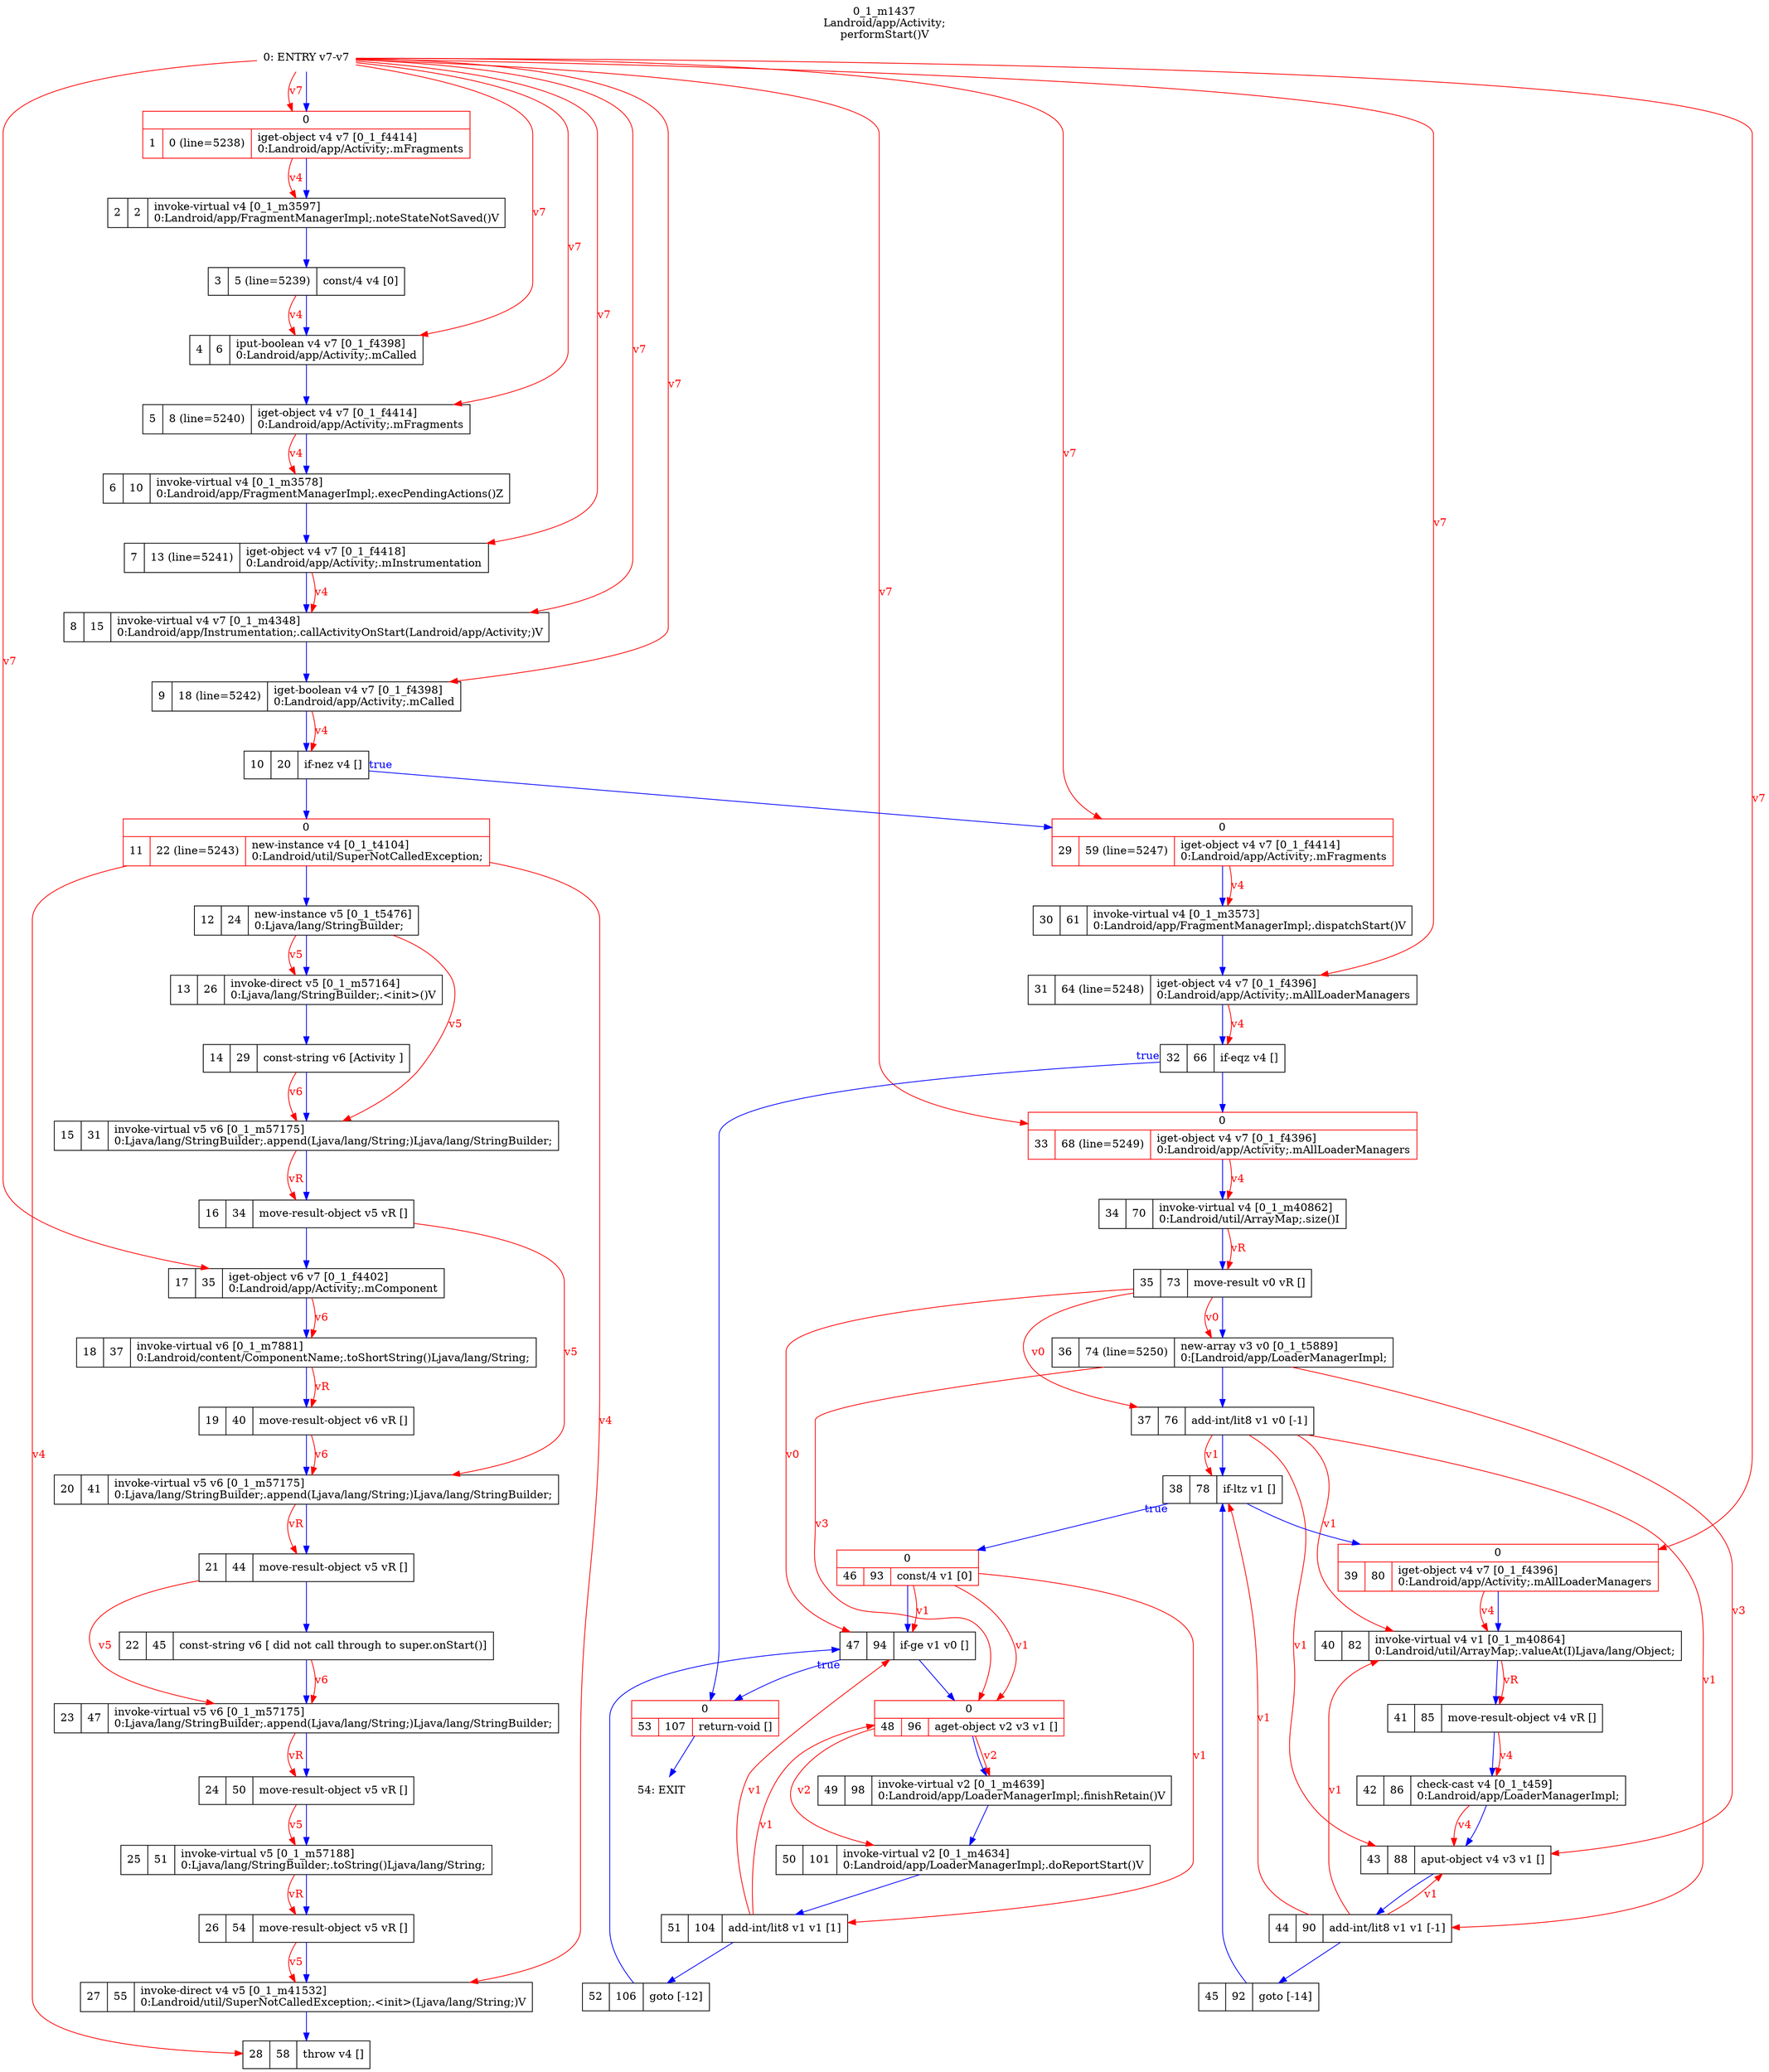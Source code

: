digraph G {
rankdir=UD;
labelloc=t;
label="0_1_m1437\nLandroid/app/Activity;
performStart()V";
0[label="0: ENTRY v7-v7",shape=plaintext];
1[label="{0|{1|0 (line=5238)|iget-object v4 v7 [0_1_f4414]\l0:Landroid/app/Activity;.mFragments\l}}",shape=record, color=red];
2[label="2|2|invoke-virtual v4 [0_1_m3597]\l0:Landroid/app/FragmentManagerImpl;.noteStateNotSaved()V\l",shape=record,URL="0_1_m3597.dot"];
3[label="3|5 (line=5239)|const/4 v4 [0]\l",shape=record];
4[label="4|6|iput-boolean v4 v7 [0_1_f4398]\l0:Landroid/app/Activity;.mCalled\l",shape=record];
5[label="5|8 (line=5240)|iget-object v4 v7 [0_1_f4414]\l0:Landroid/app/Activity;.mFragments\l",shape=record];
6[label="6|10|invoke-virtual v4 [0_1_m3578]\l0:Landroid/app/FragmentManagerImpl;.execPendingActions()Z\l",shape=record,URL="0_1_m3578.dot"];
7[label="7|13 (line=5241)|iget-object v4 v7 [0_1_f4418]\l0:Landroid/app/Activity;.mInstrumentation\l",shape=record];
8[label="8|15|invoke-virtual v4 v7 [0_1_m4348]\l0:Landroid/app/Instrumentation;.callActivityOnStart(Landroid/app/Activity;)V\l",shape=record,URL="0_1_m4348.dot"];
9[label="9|18 (line=5242)|iget-boolean v4 v7 [0_1_f4398]\l0:Landroid/app/Activity;.mCalled\l",shape=record];
10[label="10|20|if-nez v4 []\l",shape=record];
11[label="{0|{11|22 (line=5243)|new-instance v4 [0_1_t4104]\l0:Landroid/util/SuperNotCalledException;\l}}",shape=record, color=red];
12[label="12|24|new-instance v5 [0_1_t5476]\l0:Ljava/lang/StringBuilder;\l",shape=record];
13[label="13|26|invoke-direct v5 [0_1_m57164]\l0:Ljava/lang/StringBuilder;.\<init\>()V\l",shape=record,URL="0_1_m57164.dot"];
14[label="14|29|const-string v6 [Activity ]\l",shape=record];
15[label="15|31|invoke-virtual v5 v6 [0_1_m57175]\l0:Ljava/lang/StringBuilder;.append(Ljava/lang/String;)Ljava/lang/StringBuilder;\l",shape=record,URL="0_1_m57175.dot"];
16[label="16|34|move-result-object v5 vR []\l",shape=record];
17[label="17|35|iget-object v6 v7 [0_1_f4402]\l0:Landroid/app/Activity;.mComponent\l",shape=record];
18[label="18|37|invoke-virtual v6 [0_1_m7881]\l0:Landroid/content/ComponentName;.toShortString()Ljava/lang/String;\l",shape=record,URL="0_1_m7881.dot"];
19[label="19|40|move-result-object v6 vR []\l",shape=record];
20[label="20|41|invoke-virtual v5 v6 [0_1_m57175]\l0:Ljava/lang/StringBuilder;.append(Ljava/lang/String;)Ljava/lang/StringBuilder;\l",shape=record,URL="0_1_m57175.dot"];
21[label="21|44|move-result-object v5 vR []\l",shape=record];
22[label="22|45|const-string v6 [ did not call through to super.onStart()]\l",shape=record];
23[label="23|47|invoke-virtual v5 v6 [0_1_m57175]\l0:Ljava/lang/StringBuilder;.append(Ljava/lang/String;)Ljava/lang/StringBuilder;\l",shape=record,URL="0_1_m57175.dot"];
24[label="24|50|move-result-object v5 vR []\l",shape=record];
25[label="25|51|invoke-virtual v5 [0_1_m57188]\l0:Ljava/lang/StringBuilder;.toString()Ljava/lang/String;\l",shape=record,URL="0_1_m57188.dot"];
26[label="26|54|move-result-object v5 vR []\l",shape=record];
27[label="27|55|invoke-direct v4 v5 [0_1_m41532]\l0:Landroid/util/SuperNotCalledException;.\<init\>(Ljava/lang/String;)V\l",shape=record,URL="0_1_m41532.dot"];
28[label="28|58|throw v4 []\l",shape=record];
29[label="{0|{29|59 (line=5247)|iget-object v4 v7 [0_1_f4414]\l0:Landroid/app/Activity;.mFragments\l}}",shape=record, color=red];
30[label="30|61|invoke-virtual v4 [0_1_m3573]\l0:Landroid/app/FragmentManagerImpl;.dispatchStart()V\l",shape=record,URL="0_1_m3573.dot"];
31[label="31|64 (line=5248)|iget-object v4 v7 [0_1_f4396]\l0:Landroid/app/Activity;.mAllLoaderManagers\l",shape=record];
32[label="32|66|if-eqz v4 []\l",shape=record];
33[label="{0|{33|68 (line=5249)|iget-object v4 v7 [0_1_f4396]\l0:Landroid/app/Activity;.mAllLoaderManagers\l}}",shape=record, color=red];
34[label="34|70|invoke-virtual v4 [0_1_m40862]\l0:Landroid/util/ArrayMap;.size()I\l",shape=record,URL="0_1_m40862.dot"];
35[label="35|73|move-result v0 vR []\l",shape=record];
36[label="36|74 (line=5250)|new-array v3 v0 [0_1_t5889]\l0:[Landroid/app/LoaderManagerImpl;\l",shape=record];
37[label="37|76|add-int/lit8 v1 v0 [-1]\l",shape=record];
38[label="38|78|if-ltz v1 []\l",shape=record];
39[label="{0|{39|80|iget-object v4 v7 [0_1_f4396]\l0:Landroid/app/Activity;.mAllLoaderManagers\l}}",shape=record, color=red];
40[label="40|82|invoke-virtual v4 v1 [0_1_m40864]\l0:Landroid/util/ArrayMap;.valueAt(I)Ljava/lang/Object;\l",shape=record,URL="0_1_m40864.dot"];
41[label="41|85|move-result-object v4 vR []\l",shape=record];
42[label="42|86|check-cast v4 [0_1_t459]\l0:Landroid/app/LoaderManagerImpl;\l",shape=record];
43[label="43|88|aput-object v4 v3 v1 []\l",shape=record];
44[label="44|90|add-int/lit8 v1 v1 [-1]\l",shape=record];
45[label="45|92|goto [-14]\l",shape=record];
46[label="{0|{46|93|const/4 v1 [0]\l}}",shape=record, color=red];
47[label="47|94|if-ge v1 v0 []\l",shape=record];
48[label="{0|{48|96|aget-object v2 v3 v1 []\l}}",shape=record, color=red];
49[label="49|98|invoke-virtual v2 [0_1_m4639]\l0:Landroid/app/LoaderManagerImpl;.finishRetain()V\l",shape=record,URL="0_1_m4639.dot"];
50[label="50|101|invoke-virtual v2 [0_1_m4634]\l0:Landroid/app/LoaderManagerImpl;.doReportStart()V\l",shape=record,URL="0_1_m4634.dot"];
51[label="51|104|add-int/lit8 v1 v1 [1]\l",shape=record];
52[label="52|106|goto [-12]\l",shape=record];
53[label="{0|{53|107|return-void []\l}}",shape=record, color=red];
54[label="54: EXIT",shape=plaintext];
0->1 [color=blue, fontcolor=blue,weight=100, taillabel=""];
1->2 [color=blue, fontcolor=blue,weight=100, taillabel=""];
2->3 [color=blue, fontcolor=blue,weight=100, taillabel=""];
3->4 [color=blue, fontcolor=blue,weight=100, taillabel=""];
4->5 [color=blue, fontcolor=blue,weight=100, taillabel=""];
5->6 [color=blue, fontcolor=blue,weight=100, taillabel=""];
6->7 [color=blue, fontcolor=blue,weight=100, taillabel=""];
7->8 [color=blue, fontcolor=blue,weight=100, taillabel=""];
8->9 [color=blue, fontcolor=blue,weight=100, taillabel=""];
9->10 [color=blue, fontcolor=blue,weight=100, taillabel=""];
10->29 [color=blue, fontcolor=blue,weight=10, taillabel="true"];
10->11 [color=blue, fontcolor=blue,weight=100, taillabel=""];
11->12 [color=blue, fontcolor=blue,weight=100, taillabel=""];
12->13 [color=blue, fontcolor=blue,weight=100, taillabel=""];
13->14 [color=blue, fontcolor=blue,weight=100, taillabel=""];
14->15 [color=blue, fontcolor=blue,weight=100, taillabel=""];
15->16 [color=blue, fontcolor=blue,weight=100, taillabel=""];
16->17 [color=blue, fontcolor=blue,weight=100, taillabel=""];
17->18 [color=blue, fontcolor=blue,weight=100, taillabel=""];
18->19 [color=blue, fontcolor=blue,weight=100, taillabel=""];
19->20 [color=blue, fontcolor=blue,weight=100, taillabel=""];
20->21 [color=blue, fontcolor=blue,weight=100, taillabel=""];
21->22 [color=blue, fontcolor=blue,weight=100, taillabel=""];
22->23 [color=blue, fontcolor=blue,weight=100, taillabel=""];
23->24 [color=blue, fontcolor=blue,weight=100, taillabel=""];
24->25 [color=blue, fontcolor=blue,weight=100, taillabel=""];
25->26 [color=blue, fontcolor=blue,weight=100, taillabel=""];
26->27 [color=blue, fontcolor=blue,weight=100, taillabel=""];
27->28 [color=blue, fontcolor=blue,weight=100, taillabel=""];
29->30 [color=blue, fontcolor=blue,weight=100, taillabel=""];
30->31 [color=blue, fontcolor=blue,weight=100, taillabel=""];
31->32 [color=blue, fontcolor=blue,weight=100, taillabel=""];
32->53 [color=blue, fontcolor=blue,weight=10, taillabel="true"];
32->33 [color=blue, fontcolor=blue,weight=100, taillabel=""];
33->34 [color=blue, fontcolor=blue,weight=100, taillabel=""];
34->35 [color=blue, fontcolor=blue,weight=100, taillabel=""];
35->36 [color=blue, fontcolor=blue,weight=100, taillabel=""];
36->37 [color=blue, fontcolor=blue,weight=100, taillabel=""];
37->38 [color=blue, fontcolor=blue,weight=100, taillabel=""];
38->46 [color=blue, fontcolor=blue,weight=10, taillabel="true"];
38->39 [color=blue, fontcolor=blue,weight=100, taillabel=""];
39->40 [color=blue, fontcolor=blue,weight=100, taillabel=""];
40->41 [color=blue, fontcolor=blue,weight=100, taillabel=""];
41->42 [color=blue, fontcolor=blue,weight=100, taillabel=""];
42->43 [color=blue, fontcolor=blue,weight=100, taillabel=""];
43->44 [color=blue, fontcolor=blue,weight=100, taillabel=""];
44->45 [color=blue, fontcolor=blue,weight=100, taillabel=""];
45->38 [color=blue, fontcolor=blue,weight=100, taillabel=""];
46->47 [color=blue, fontcolor=blue,weight=100, taillabel=""];
47->53 [color=blue, fontcolor=blue,weight=10, taillabel="true"];
47->48 [color=blue, fontcolor=blue,weight=100, taillabel=""];
48->49 [color=blue, fontcolor=blue,weight=100, taillabel=""];
49->50 [color=blue, fontcolor=blue,weight=100, taillabel=""];
50->51 [color=blue, fontcolor=blue,weight=100, taillabel=""];
51->52 [color=blue, fontcolor=blue,weight=100, taillabel=""];
52->47 [color=blue, fontcolor=blue,weight=100, taillabel=""];
53->54 [color=blue, fontcolor=blue,weight=100, taillabel=""];
0->1 [color=red, fontcolor=red, label="v7"];
1->2 [color=red, fontcolor=red, label="v4"];
0->4 [color=red, fontcolor=red, label="v7"];
3->4 [color=red, fontcolor=red, label="v4"];
0->5 [color=red, fontcolor=red, label="v7"];
5->6 [color=red, fontcolor=red, label="v4"];
0->7 [color=red, fontcolor=red, label="v7"];
0->8 [color=red, fontcolor=red, label="v7"];
7->8 [color=red, fontcolor=red, label="v4"];
0->9 [color=red, fontcolor=red, label="v7"];
9->10 [color=red, fontcolor=red, label="v4"];
12->13 [color=red, fontcolor=red, label="v5"];
12->15 [color=red, fontcolor=red, label="v5"];
14->15 [color=red, fontcolor=red, label="v6"];
15->16 [color=red, fontcolor=red, label="vR"];
0->17 [color=red, fontcolor=red, label="v7"];
17->18 [color=red, fontcolor=red, label="v6"];
18->19 [color=red, fontcolor=red, label="vR"];
16->20 [color=red, fontcolor=red, label="v5"];
19->20 [color=red, fontcolor=red, label="v6"];
20->21 [color=red, fontcolor=red, label="vR"];
21->23 [color=red, fontcolor=red, label="v5"];
22->23 [color=red, fontcolor=red, label="v6"];
23->24 [color=red, fontcolor=red, label="vR"];
24->25 [color=red, fontcolor=red, label="v5"];
25->26 [color=red, fontcolor=red, label="vR"];
11->27 [color=red, fontcolor=red, label="v4"];
26->27 [color=red, fontcolor=red, label="v5"];
11->28 [color=red, fontcolor=red, label="v4"];
0->29 [color=red, fontcolor=red, label="v7"];
29->30 [color=red, fontcolor=red, label="v4"];
0->31 [color=red, fontcolor=red, label="v7"];
31->32 [color=red, fontcolor=red, label="v4"];
0->33 [color=red, fontcolor=red, label="v7"];
33->34 [color=red, fontcolor=red, label="v4"];
34->35 [color=red, fontcolor=red, label="vR"];
35->36 [color=red, fontcolor=red, label="v0"];
35->37 [color=red, fontcolor=red, label="v0"];
37->38 [color=red, fontcolor=red, label="v1"];
44->38 [color=red, fontcolor=red, label="v1"];
0->39 [color=red, fontcolor=red, label="v7"];
37->40 [color=red, fontcolor=red, label="v1"];
39->40 [color=red, fontcolor=red, label="v4"];
44->40 [color=red, fontcolor=red, label="v1"];
40->41 [color=red, fontcolor=red, label="vR"];
41->42 [color=red, fontcolor=red, label="v4"];
36->43 [color=red, fontcolor=red, label="v3"];
37->43 [color=red, fontcolor=red, label="v1"];
42->43 [color=red, fontcolor=red, label="v4"];
44->43 [color=red, fontcolor=red, label="v1"];
37->44 [color=red, fontcolor=red, label="v1"];
35->47 [color=red, fontcolor=red, label="v0"];
46->47 [color=red, fontcolor=red, label="v1"];
51->47 [color=red, fontcolor=red, label="v1"];
36->48 [color=red, fontcolor=red, label="v3"];
46->48 [color=red, fontcolor=red, label="v1"];
51->48 [color=red, fontcolor=red, label="v1"];
48->49 [color=red, fontcolor=red, label="v2"];
48->50 [color=red, fontcolor=red, label="v2"];
46->51 [color=red, fontcolor=red, label="v1"];
}
